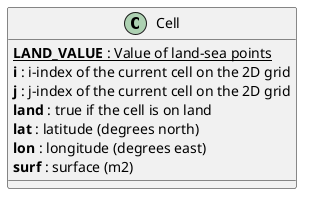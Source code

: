 @startuml

class Cell {
	{field} {static} <b>LAND_VALUE</b> : Value of land-sea points
	' {field} <b>index</b> : index =
	{field} <b>i</b> : i-index of the current cell on the 2D grid
	{field} <b>j</b> : j-index of the current cell on the 2D grid
	{field} <b>land</b> : true if the cell is on land
	{field} <b>lat</b> : latitude (degrees north)
	{field} <b>lon</b> : longitude (degrees east)
	{field} <b>surf</b> : surface (m2)
}


@enduml